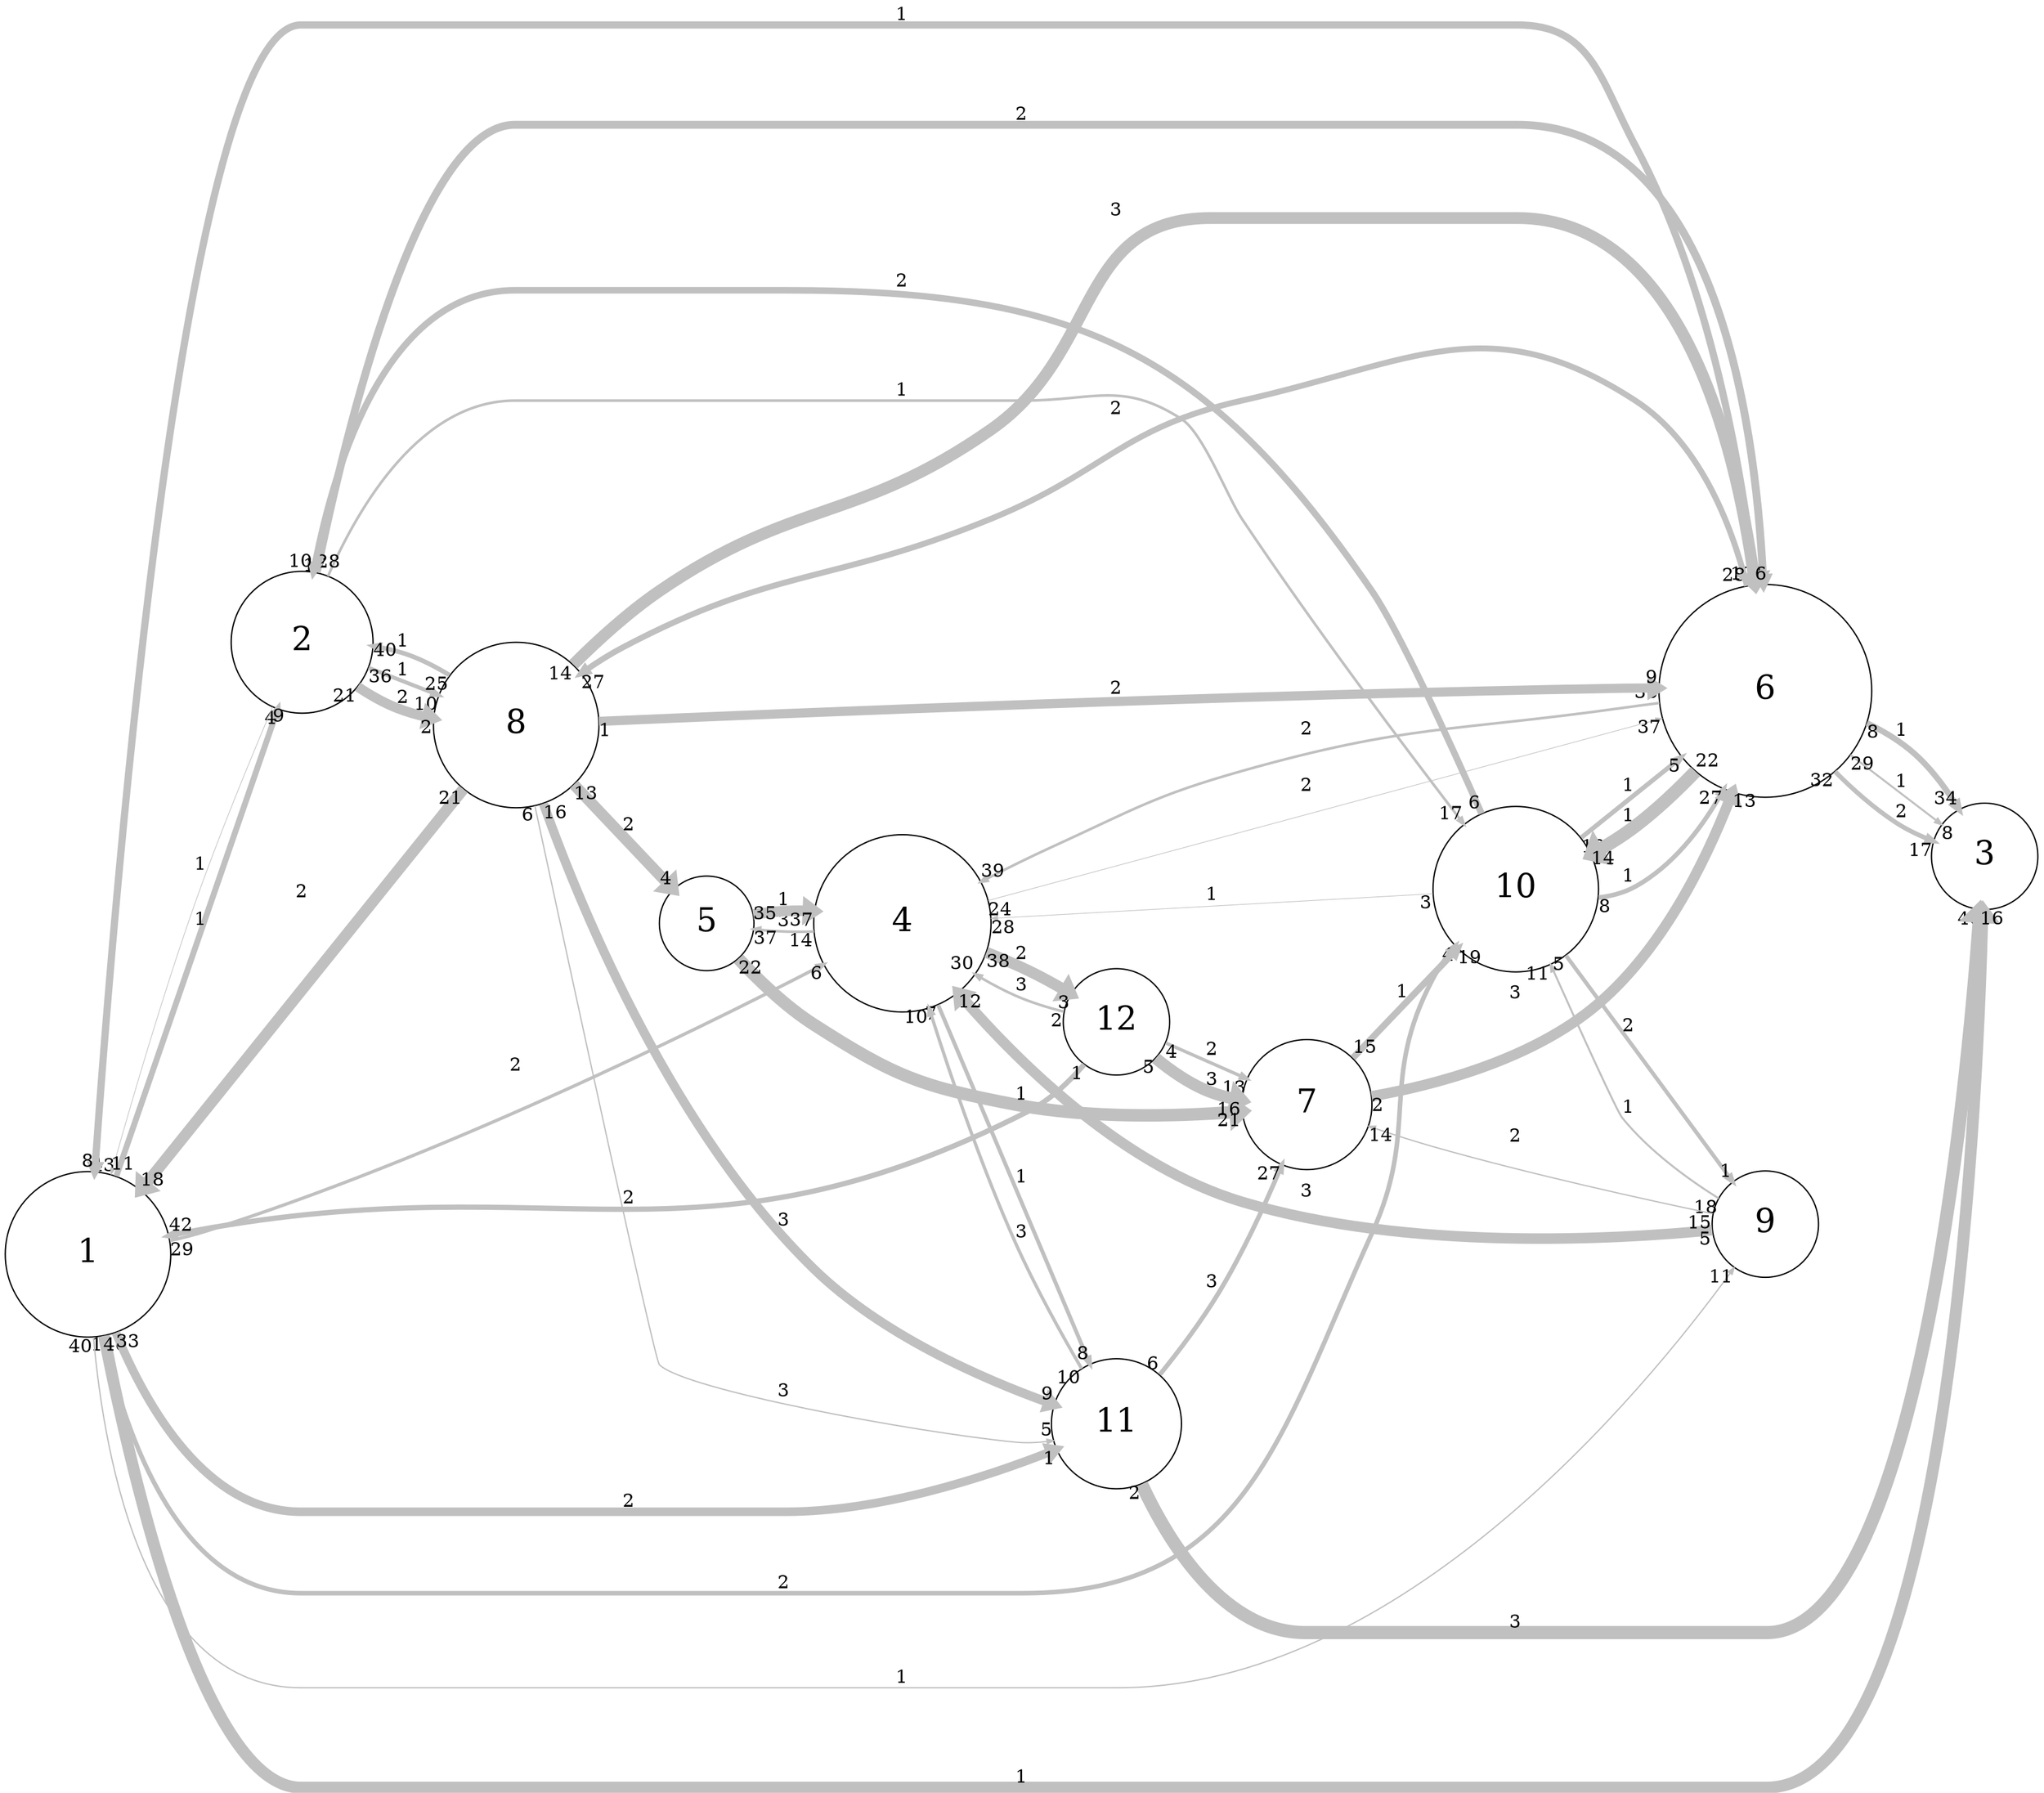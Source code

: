 digraph "" {
	graph [bb="0,0,1518.8,1288.5",
		overlap=false,
		rankdir=LR,
		ratio=0.5,
		scale=1,
		splines=spline
	];
	node [fontsize=25,
		label="\N",
		shape=circle
	];
	edge [arrowsize=0.5,
		splines=true
	];
	0	[height=1.75,
		label=1,
		pos="62.75,910",
		width=1.75];
	1	[height=1.5,
		label=2,
		pos="222.75,670",
		width=1.5];
	0 -> 1	[key=0,
		capacity=1,
		color=grey,
		from_pd=42,
		head_lp="169.73,699.69",
		headlabel=4,
		label=1,
		lp="147.75,723.25",
		penwidth=4.5,
		pos="e,173.11,691.44 77.923,848.41 89.997,806.81 110.85,752.73 144.38,714.5 149.98,708.11 156.73,702.42 163.89,697.41",
		pt=12,
		tail_lp="84.673,840.16",
		taillabel=43,
		to_pd=3];
	2	[height=1.125,
		label=3,
		pos="1477.8,370",
		width=1.125];
	0 -> 2	[key=0,
		capacity=1,
		color=grey,
		from_pd=0,
		head_lp="1470.4,321.1",
		headlabel=40,
		label=1,
		lp="759.75,8.25",
		penwidth=9.0,
		pos="e,1477.1,329.35 68.029,846.73 82.823,640.37 135.66,0 221.75,0 221.75,0 221.75,0 1314.8,0 1451.6,0 1473.9,214.93 1476.8,317.16",
		pt=3,
		tail_lp="64.654,838.48",
		taillabel=1,
		to_pd=39];
	3	[height=1.875,
		label=4,
		pos="670.75,616",
		width=1.875];
	0 -> 3	[key=0,
		capacity=2,
		color=grey,
		from_pd=28,
		head_lp="639.99,686.45",
		headlabel=6,
		label=2,
		lp="382.75,936.25",
		penwidth=2.5,
		pos="e,643.36,678.2 124.9,921.63 208.41,934.29 360.3,945.51 470.12,886 550.78,842.3 607.7,750.31 639.6,685.91",
		pt=16,
		tail_lp="131.65,913.38",
		taillabel=29,
		to_pd=5];
	8	[height=1.125,
		label=9,
		pos="1313.8,1002",
		width=1.125];
	0 -> 8	[key=0,
		capacity=1,
		color=grey,
		from_pd=39,
		head_lp="1311.6,1050.1",
		headlabel=11,
		label=1,
		lp="670.75,1280.2",
		penwidth=1.0,
		pos="e,1304.9,1041.8 64,973.47 68.119,1077.3 93.005,1272 221.75,1272 221.75,1272 221.75,1272 1127.8,1272 1235,1272 1284.6,1125.3 1303.3,\
1048.2",
		pt=19,
		tail_lp="57.25,981.72",
		taillabel=40,
		to_pd=10];
	9	[height=1.75,
		label=10,
		pos="1126.8,778",
		width=1.75];
	0 -> 9	[key=0,
		capacity=2,
		color=grey,
		from_pd=45,
		head_lp="1091.3,840.78",
		headlabel=4,
		label=2,
		lp="581.75,1126.2",
		penwidth=3.5,
		pos="e,1094.6,832.53 81.285,970.72 103.19,1032.1 147.15,1118 221.75,1118 221.75,1118 221.75,1118 582.75,1118 779.34,1118 845.07,1147.2 \
1021.2,1060 1084.9,1028.5 1043.2,973.97 1063.8,906 1070.3,884.27 1080.2,861.65 1090.1,841.57",
		pt=14,
		tail_lp="74.535,978.97",
		taillabel=46,
		to_pd=3];
	10	[height=1.375,
		label=11,
		pos="829.75,409",
		width=1.375];
	0 -> 10	[key=0,
		capacity=2,
		color=grey,
		from_pd=32,
		head_lp="778.68,415.45",
		headlabel=1,
		label=2,
		lp="466.75,661.25",
		penwidth=6.5,
		pos="e,782.05,423.7 125.62,901.73 170.17,893.67 230.35,878.33 276.75,850 384.48,784.22 402.12,748.34 470.12,642 481.25,624.6 474.04,614.45 \
487.75,599 566.42,510.34 696.76,454.14 771.45,427.43",
		pt=8,
		tail_lp="132.37,893.48",
		taillabel=33,
		to_pd=0];
	1 -> 0	[key=0,
		capacity=1,
		color=grey,
		from_pd=8,
		head_lp="103,848.1",
		headlabel=11,
		label=1,
		lp="147.75,789.25",
		penwidth=0.5,
		pos="e,96.255,856.35 190.33,713.72 176.05,733.88 159.09,758.22 144.38,780.5 129.18,803.5 113.01,829.21 99.171,851.62",
		pt=20,
		tail_lp="186.95,721.97",
		taillabel=9,
		to_pd=10];
	1 -> 9	[key=0,
		capacity=1,
		color=grey,
		from_pd=16,
		head_lp="1101.6,840.86",
		headlabel=17,
		label=1,
		lp="670.75,1023.2",
		penwidth=2.0,
		pos="e,1094.9,832.61 260.91,708.47 266.52,715.08 272.01,722.06 276.75,729 286.57,743.38 283.06,750.76 294.38,764 349.28,828.27 525.52,\
952.79 603.25,986 676.84,1017.4 700.57,1011.6 780.25,1019 897.92,1029.9 956.36,1095.8 1046.1,1019 1065.4,1002.5 1056.2,930.26 1063.8,\
906 1070.7,883.65 1081,860.3 1091.3,839.75",
		pt=17,
		tail_lp="267.66,716.72",
		taillabel=17,
		to_pd=16];
	5	[height=2.25,
		label=6,
		pos="1313.8,494",
		width=2.25];
	1 -> 5	[key=0,
		capacity=2,
		color=grey,
		from_pd=27,
		head_lp="1309.3,404.43",
		headlabel=3,
		label=2,
		lp="759.75,71.25",
		penwidth=6.0,
		pos="e,1312.7,412.68 226.28,615.87 234.7,467.09 268.02,63 381.75,63 381.75,63 381.75,63 1127.8,63 1273.9,63 1306,274.8 1312.2,401.45",
		pt=9,
		tail_lp="219.53,607.62",
		taillabel=28,
		to_pd=2];
	7	[height=1.75,
		label=8,
		pos="382.75,585",
		width=1.75];
	1 -> 7	[key=0,
		capacity=1,
		color=grey,
		from_pd=35,
		head_lp="325.57,631.29",
		headlabel=10,
		label=1,
		lp="297.75,653.25",
		penwidth=3.0,
		pos="e,332.32,623.04 274.54,653.84 283.58,650.34 292.77,646.36 301.12,642 308.99,637.89 316.97,633.12 324.69,628.11",
		pt=15,
		tail_lp="281.29,645.59",
		taillabel=36,
		to_pd=9];
	1 -> 7	[key=1,
		capacity=2,
		color=grey,
		from_pd=20,
		head_lp="320.24,615.55",
		headlabel=2,
		label=2,
		lp="297.75,630.25",
		penwidth=7.5,
		pos="e,323.62,607.3 266.94,638.28 275.81,632.36 285.23,626.48 294.38,621.5 300.29,618.28 306.56,615.15 312.91,612.17",
		pt=6,
		tail_lp="260.19,646.53",
		taillabel=21,
		to_pd=1];
	3 -> 10	[key=0,
		capacity=1,
		color=grey,
		from_pd=6,
		head_lp="802.32,456.54",
		headlabel=8,
		label=1,
		lp="759.75,509.25",
		penwidth=3.0,
		pos="e,798.95,448.29 712.39,562.42 737.45,529.37 769.29,487.4 793.32,455.71",
		pt=15,
		tail_lp="709.01,554.17",
		taillabel=7,
		to_pd=7];
	3 -> 5	[key=0,
		capacity=2,
		color=grey,
		from_pd=23,
		head_lp="1241.9,437.35",
		headlabel=37,
		label=2,
		lp="971.75,338.25",
		penwidth=0.5,
		pos="e,1248.7,445.6 678.47,548.53 688.76,485.27 714.74,394.03 780.25,350 926.12,251.96 1136.5,368.49 1243.9,442.33",
		pt=20,
		tail_lp="671.72,540.28",
		taillabel=24,
		to_pd=36];
	4	[height=1,
		label=5,
		pos="523.75,644",
		width=1];
	3 -> 4	[key=0,
		capacity=3,
		color=grey,
		from_pd=13,
		head_lp="566.23,629.04",
		headlabel=37,
		label=3,
		lp="581.75,642.25",
		penwidth=2.0,
		pos="e,559.48,637.29 604.06,628.68 591.57,631.1 578.8,633.56 567.26,635.79",
		pt=17,
		tail_lp="597.31,620.43",
		taillabel=14,
		to_pd=36];
	11	[height=1.125,
		label=12,
		pos="829.75,779",
		width=1.125];
	3 -> 11	[key=0,
		capacity=2,
		color=grey,
		from_pd=37,
		head_lp="797.78,742.11",
		headlabel=3,
		label=2,
		lp="759.75,716.25",
		penwidth=8.5,
		pos="e,801.16,750.36 718.43,664.46 742.31,689.26 770.93,718.97 793.03,741.92",
		pt=4,
		tail_lp="711.68,672.71",
		taillabel=38,
		to_pd=2];
	8 -> 3	[key=0,
		capacity=3,
		color=grey,
		from_pd=4,
		head_lp="674.31,691.25",
		headlabel=12,
		label=3,
		lp="971.75,981.25",
		penwidth=8.0,
		pos="e,681.06,683 1272.9,1002.7 1171.9,1002.3 903.79,986.81 756.38,843 715.96,803.57 694.66,743.08 683.54,694.45",
		pt=5,
		tail_lp="1269.5,994.46",
		taillabel=5,
		to_pd=11];
	8 -> 9	[key=0,
		capacity=1,
		color=grey,
		from_pd=17,
		head_lp="1160.9,834.58",
		headlabel=11,
		label=1,
		lp="1211.8,891.25",
		penwidth=1.5,
		pos="e,1167.7,826.33 1287.1,970.98 1257.5,935.08 1208.1,875.34 1172.2,831.82",
		pt=18,
		tail_lp="1293.9,962.73",
		taillabel=18,
		to_pd=10];
	6	[height=1.375,
		label=7,
		pos="971.75,783",
		width=1.375];
	8 -> 6	[key=0,
		capacity=2,
		color=grey,
		from_pd=14,
		head_lp="1018.4,804.53",
		headlabel=14,
		label=2,
		lp="1126.8,936.25",
		penwidth=1.0,
		pos="e,1011.6,812.78 1278.3,982.26 1229.7,954.11 1138.6,900.26 1063.8,850 1048.1,839.49 1031.4,827.42 1016.6,816.45",
		pt=19,
		tail_lp="1271.6,974.01",
		taillabel=15,
		to_pd=13];
	9 -> 1	[key=0,
		capacity=2,
		color=grey,
		from_pd=5,
		head_lp="277.75,686.72",
		headlabel=10,
		label=2,
		lp="670.75,931.25",
		penwidth=5.0,
		pos="e,271,694.97 1098.2,834.6 1067.6,897.51 1022.2,990.42 1021.2,991 983.91,1014.3 965.23,1000.4 922.25,991 788.88,961.82 422.56,774.26 \
280.81,700.11",
		pt=11,
		tail_lp="1094.8,842.85",
		taillabel=6,
		to_pd=9];
	9 -> 3	[key=0,
		capacity=1,
		color=grey,
		from_pd=2,
		head_lp="745.05,613.89",
		headlabel=28,
		label=1,
		lp="900.75,666.25",
		penwidth=0.5,
		pos="e,738.3,622.14 1073.8,743.49 1030.2,716.13 965.5,679.03 904.12,657.5 852.1,639.25 790.58,628.72 743.91,622.84",
		pt=20,
		tail_lp="1077.2,751.74",
		taillabel=3,
		to_pd=27];
	9 -> 8	[key=0,
		capacity=2,
		color=grey,
		from_pd=4,
		head_lp="1285.4,985.01",
		headlabel=1,
		label=2,
		lp="1211.8,917.25",
		penwidth=3.0,
		pos="e,1282,976.76 1158.7,832.76 1172.7,855.67 1190.1,882.02 1208.4,904 1228.4,928.12 1254,952.26 1274.9,970.55",
		pt=15,
		tail_lp="1155.3,841.01",
		taillabel=5,
		to_pd=0];
	9 -> 5	[key=0,
		capacity=1,
		color=grey,
		from_pd=7,
		head_lp="1261.9,569.94",
		headlabel=27,
		label=1,
		lp="1211.8,662.25",
		penwidth=3.5,
		pos="e,1268.7,561.69 1161.9,725.58 1190.3,681.94 1231.2,619.24 1263.2,570.08",
		pt=14,
		tail_lp="1165.3,717.33",
		taillabel=8,
		to_pd=26];
	9 -> 5	[key=1,
		capacity=1,
		color=grey,
		from_pd=17,
		head_lp="1285.8,579.78",
		headlabel=5,
		label=1,
		lp="1211.8,728.25",
		penwidth=3.5,
		pos="e,1289.2,571.53 1181,745.16 1193.3,735.85 1205.6,724.95 1215.1,713 1246.3,674.11 1269.6,623.71 1285.7,581.06",
		pt=14,
		tail_lp="1187.7,753.41",
		taillabel=18,
		to_pd=4];
	10 -> 2	[key=0,
		capacity=3,
		color=grey,
		from_pd=1,
		head_lp="1431.3,368.68",
		headlabel=16,
		label=3,
		lp="1126.8,340.25",
		penwidth=10.0,
		pos="e,1438.1,360.43 875.39,389.15 946.4,359.77 1089.9,309.37 1215.1,321 1289.2,327.88 1373.7,345.5 1426.1,357.63",
		pt=1,
		tail_lp="878.76,397.4",
		taillabel=2,
		to_pd=15];
	10 -> 3	[key=0,
		capacity=3,
		color=grey,
		from_pd=9,
		head_lp="697.58,549.05",
		headlabel=10,
		label=3,
		lp="759.75,489.25",
		penwidth=2.5,
		pos="e,704.33,557.3 792.43,441.64 780.33,453.34 767.19,466.99 756.38,480.5 739.17,501.99 722.59,527.19 708.73,549.99",
		pt=16,
		tail_lp="785.68,433.39",
		taillabel=10,
		to_pd=9];
	10 -> 6	[key=0,
		capacity=3,
		color=grey,
		from_pd=5,
		head_lp="945.73,737.7",
		headlabel=27,
		label=3,
		lp="900.75,699.25",
		penwidth=3.5,
		pos="e,938.98,745.95 845.43,456.23 855.74,490.4 869.38,537.78 879.25,580 889.33,623.13 880.27,637.14 897.38,678 906.24,699.17 919.88,\
720.33 933,738.06",
		pt=14,
		tail_lp="842.06,464.48",
		taillabel=6,
		to_pd=26];
	5 -> 0	[key=0,
		capacity=1,
		color=grey,
		from_pd=11,
		head_lp="67.962,980.86",
		headlabel=8,
		label=1,
		lp="670.75,1198.2",
		penwidth=5.5,
		pos="e,71.337,972.61 1302.2,574.57 1287.3,676 1257.2,842.4 1215.1,887 1166.8,938.23 1109.4,880.37 1063.8,934 1027.7,976.38 1066.4,1006.2 \
1046.1,1058 1039,1076.1 1037.2,1082.9 1021.2,1094 857.86,1208.3 782.16,1189 582.75,1189 221.75,1189 221.75,1189 221.75,1189 127.29,\
1189 88.632,1066.4 73.305,983.74",
		pt=10,
		tail_lp="1308.9,582.82",
		taillabel=12,
		to_pd=7];
	5 -> 2	[key=0,
		capacity=2,
		color=grey,
		from_pd=31,
		head_lp="1431.8,389.32",
		headlabel=17,
		label=2,
		lp="1416.8,402.25",
		penwidth=3.5,
		pos="e,1438.6,381.07 1366.7,432.41 1380.8,418.28 1396.8,404.27 1413.4,393.5 1418.3,390.31 1423.7,387.47 1429.2,384.97",
		pt=14,
		tail_lp="1360,440.66",
		taillabel=32,
		to_pd=16];
	5 -> 2	[key=1,
		capacity=1,
		color=grey,
		from_pd=7,
		head_lp="1451.5,414.19",
		headlabel=34,
		label=1,
		lp="1416.8,464.25",
		penwidth=4.5,
		pos="e,1458.3,405.94 1391.4,469.74 1401.6,464.75 1411.5,458.87 1420.1,452 1432.8,441.93 1443.7,428.28 1452.5,415.02",
		pt=12,
		tail_lp="1394.8,461.49",
		taillabel=8,
		to_pd=33];
	5 -> 2	[key=2,
		capacity=1,
		color=grey,
		from_pd=28,
		head_lp="1441.8,402.41",
		headlabel=8,
		label=1,
		lp="1416.8,426.25",
		penwidth=1.5,
		pos="e,1445.2,394.16 1378.8,444.99 1399.5,429.16 1421.7,412.15 1439.7,398.34",
		pt=18,
		tail_lp="1385.5,436.74",
		taillabel=29,
		to_pd=7];
	5 -> 3	[key=0,
		capacity=2,
		color=grey,
		from_pd=35,
		head_lp="741.4,597.36",
		headlabel=39,
		label=2,
		lp="971.75,558.25",
		penwidth=2.0,
		pos="e,734.65,593.24 1233,502.83 1128.2,515.36 938.74,541.17 780.25,580 767.76,583.06 754.65,586.88 742.02,590.87",
		pt=17,
		tail_lp="1226.3,494.58",
		taillabel=36,
		to_pd=38];
	5 -> 9	[key=0,
		capacity=1,
		color=grey,
		from_pd=21,
		head_lp="1165.9,742.98",
		headlabel=14,
		label=1,
		lp="1211.8,701.25",
		penwidth=10.0,
		pos="e,1172.6,734.73 1280.6,567.96 1263.3,604.28 1240.5,647.87 1215.1,684 1205,698.38 1192.9,712.81 1180.9,725.9",
		pt=1,
		tail_lp="1273.8,576.21",
		taillabel=22,
		to_pd=13];
	5 -> 7	[key=0,
		capacity=2,
		color=grey,
		from_pd=27,
		head_lp="400.82,514.32",
		headlabel=27,
		label=2,
		lp="829.75,225.25",
		penwidth=4.5,
		pos="e,394.07,522.57 1268.7,426.55 1247.5,397.96 1220,366.01 1189.8,343 1134.1,300.73 971.61,217 901.75,217 522.75,217 522.75,217 522.75,\
217 460.35,217 416.22,404.48 396.06,511.81",
		pt=12,
		tail_lp="1261.9,418.3",
		taillabel=28,
		to_pd=26];
	7 -> 0	[key=0,
		capacity=2,
		color=grey,
		from_pd=20,
		head_lp="121.47,865.38",
		headlabel=18,
		label=2,
		lp="222.75,837.25",
		penwidth=8.5,
		pos="e,114.72,873.63 348.66,638.56 329.38,667.86 303.62,704 276.75,733 230.02,783.44 169.03,832.76 124.3,866.47",
		pt=4,
		tail_lp="341.91,646.81",
		taillabel=21,
		to_pd=17];
	7 -> 1	[key=0,
		capacity=1,
		color=grey,
		from_pd=24,
		head_lp="263.94,619.88",
		headlabel=40,
		label=1,
		lp="297.75,608.25",
		penwidth=3.5,
		pos="e,257.19,628.13 319.57,590.4 310.83,592.56 302.17,595.5 294.38,599.5 283.66,605 273.55,612.72 264.52,621.04",
		pt=14,
		tail_lp="312.82,582.15",
		taillabel=25,
		to_pd=39];
	7 -> 10	[key=0,
		capacity=3,
		color=grey,
		from_pd=5,
		head_lp="792.1,364.53",
		headlabel=5,
		label=3,
		lp="581.75,410.25",
		penwidth=1.0,
		pos="e,795.48,372.78 411.81,528.68 429.75,497.76 455.67,460.96 487.75,437 523.42,410.36 721.86,364.43 756.38,360 768.42,358.45 780.01,\
362.66 790.25,369.18",
		pt=19,
		tail_lp="415.18,520.43",
		taillabel=6,
		to_pd=4];
	7 -> 10	[key=1,
		capacity=3,
		color=grey,
		from_pd=15,
		head_lp="790.98,382.35",
		headlabel=9,
		label=3,
		lp="581.75,354.25",
		penwidth=7.0,
		pos="e,794.36,374.1 405.58,526.2 422.68,487.21 449.95,437.43 487.75,405 582.09,324.05 645.92,314.58 763.12,356 770.81,358.72 778.26,362.76 \
785.21,367.42",
		pt=7,
		tail_lp="398.83,517.95",
		taillabel=16,
		to_pd=8];
	7 -> 5	[key=0,
		capacity=2,
		color=grey,
		from_pd=0,
		head_lp="1288.8,407.19",
		headlabel=9,
		label=2,
		lp="829.75,142.25",
		penwidth=7.0,
		pos="e,1292.1,415.44 389.85,522.29 403.63,398.37 442.46,134 522.75,134 522.75,134 522.75,134 1043.8,134 1178.4,134 1253.8,297.72 1288.6,\
404.35",
		pt=7,
		tail_lp="386.47,514.04",
		taillabel=1,
		to_pd=8];
	7 -> 5	[key=1,
		capacity=3,
		color=grey,
		from_pd=13,
		head_lp="1233.7,512.69",
		headlabel=6,
		label=3,
		lp="829.75,721.25",
		penwidth=9.0,
		pos="e,1237.1,520.94 421.66,635.07 439.5,655.06 462.41,676.3 487.75,689 598.25,744.41 647.78,772.45 763.12,728 772.7,724.31 771.81,718.35 \
780.25,712.5 893.79,633.78 934.77,634.52 1063.8,585 1117.4,564.42 1177.8,542.29 1225.8,525",
		pt=3,
		tail_lp="414.91,643.32",
		taillabel=14,
		to_pd=5];
	7 -> 4	[key=0,
		capacity=2,
		color=grey,
		from_pd=12,
		head_lp="486.83,638.44",
		headlabel=4,
		label=2,
		lp="466.75,630.25",
		penwidth=8.5,
		pos="e,490.2,630.19 441.09,609.34 453.78,614.73 467.04,620.35 479.08,625.47",
		pt=4,
		tail_lp="447.84,617.59",
		taillabel=13,
		to_pd=3];
	4 -> 3	[key=0,
		capacity=1,
		color=grey,
		from_pd=34,
		head_lp="596.58,600.5",
		headlabel=37,
		label=1,
		lp="581.75,621.25",
		penwidth=8.0,
		pos="e,603.33,608.75 553.55,623.35 561.26,618.89 569.83,614.82 578.38,612.5 582.61,611.35 586.99,610.49 591.44,609.87",
		pt=5,
		tail_lp="560.3,623.35",
		taillabel=35,
		to_pd=36];
	4 -> 6	[key=0,
		capacity=1,
		color=grey,
		from_pd=21,
		head_lp="923.08,818.45",
		headlabel=21,
		label=1,
		lp="759.75,830.25",
		penwidth=9.5,
		pos="e,929.83,810.2 548.86,669.85 590.91,712.82 682.57,797.35 780.25,829 832.69,845.99 853.12,843.89 904.12,823 909.11,820.96 914.15,\
818.59 919.12,816.03",
		pt=2,
		tail_lp="555.61,678.1",
		taillabel=22,
		to_pd=20];
	11 -> 0	[key=0,
		capacity=2,
		color=grey,
		from_pd=0,
		head_lp="98.925,964.63",
		headlabel=42,
		label=2,
		lp="466.75,1021.2",
		penwidth=4.0,
		pos="e,105.67,956.38 796.63,802.72 715.51,862.21 506.12,1013 467.75,1013 221.75,1013 221.75,1013 221.75,1013 180.89,1013 142.33,988.53 \
113.53,963.45",
		pt=13,
		tail_lp="793.25,794.47",
		taillabel=1,
		to_pd=41];
	11 -> 3	[key=0,
		capacity=3,
		color=grey,
		from_pd=1,
		head_lp="732.87,662.68",
		headlabel=30,
		label=3,
		lp="759.75,696.25",
		penwidth=2.0,
		pos="e,726.12,654.43 807.49,744.62 795.57,726.65 779.77,704.85 763.12,687.5 753.71,677.69 742.91,668.08 732.11,659.25",
		pt=17,
		tail_lp="810.87,736.37",
		taillabel=2,
		to_pd=29];
	11 -> 6	[key=0,
		capacity=2,
		color=grey,
		from_pd=3,
		head_lp="915.19,773.36",
		headlabel=13,
		label=2,
		lp="900.75,789.25",
		penwidth=2.5,
		pos="e,921.94,781.61 870.49,780.14 883.87,780.52 899.08,780.95 913.53,781.37",
		pt=16,
		tail_lp="873.87,771.89",
		taillabel=4,
		to_pd=12];
	11 -> 6	[key=1,
		capacity=3,
		color=grey,
		from_pd=4,
		head_lp="918.05,791.83",
		headlabel=16,
		label=3,
		lp="900.75,810.25",
		penwidth=9.0,
		pos="e,924.8,800.08 867.93,793.59 877.39,796.66 887.63,799.43 897.38,801 902.4,801.81 907.59,801.96 912.78,801.63",
		pt=3,
		tail_lp="871.3,797.71",
		taillabel=5,
		to_pd=15];
	6 -> 9	[key=0,
		capacity=1,
		color=grey,
		from_pd=14,
		head_lp="1056.6,771.79",
		headlabel=19,
		label=1,
		lp="1042.8,789.25",
		penwidth=5.0,
		pos="e,1063.4,780.04 1021.6,781.4 1031.3,781.09 1041.8,780.74 1052.2,780.4",
		pt=11,
		tail_lp="1028.3,773.15",
		taillabel=15,
		to_pd=18];
	6 -> 5	[key=0,
		capacity=3,
		color=grey,
		from_pd=1,
		head_lp="1241.9,534.54",
		headlabel=13,
		label=3,
		lp="1126.8,698.25",
		penwidth=8.0,
		pos="e,1248.6,542.79 1005.8,746.81 1022.6,728.99 1043.7,707.52 1063.8,689.5 1095,661.41 1177.7,597.13 1239.3,549.92",
		pt=5,
		tail_lp="1009.2,738.56",
		taillabel=2,
		to_pd=12];
}
